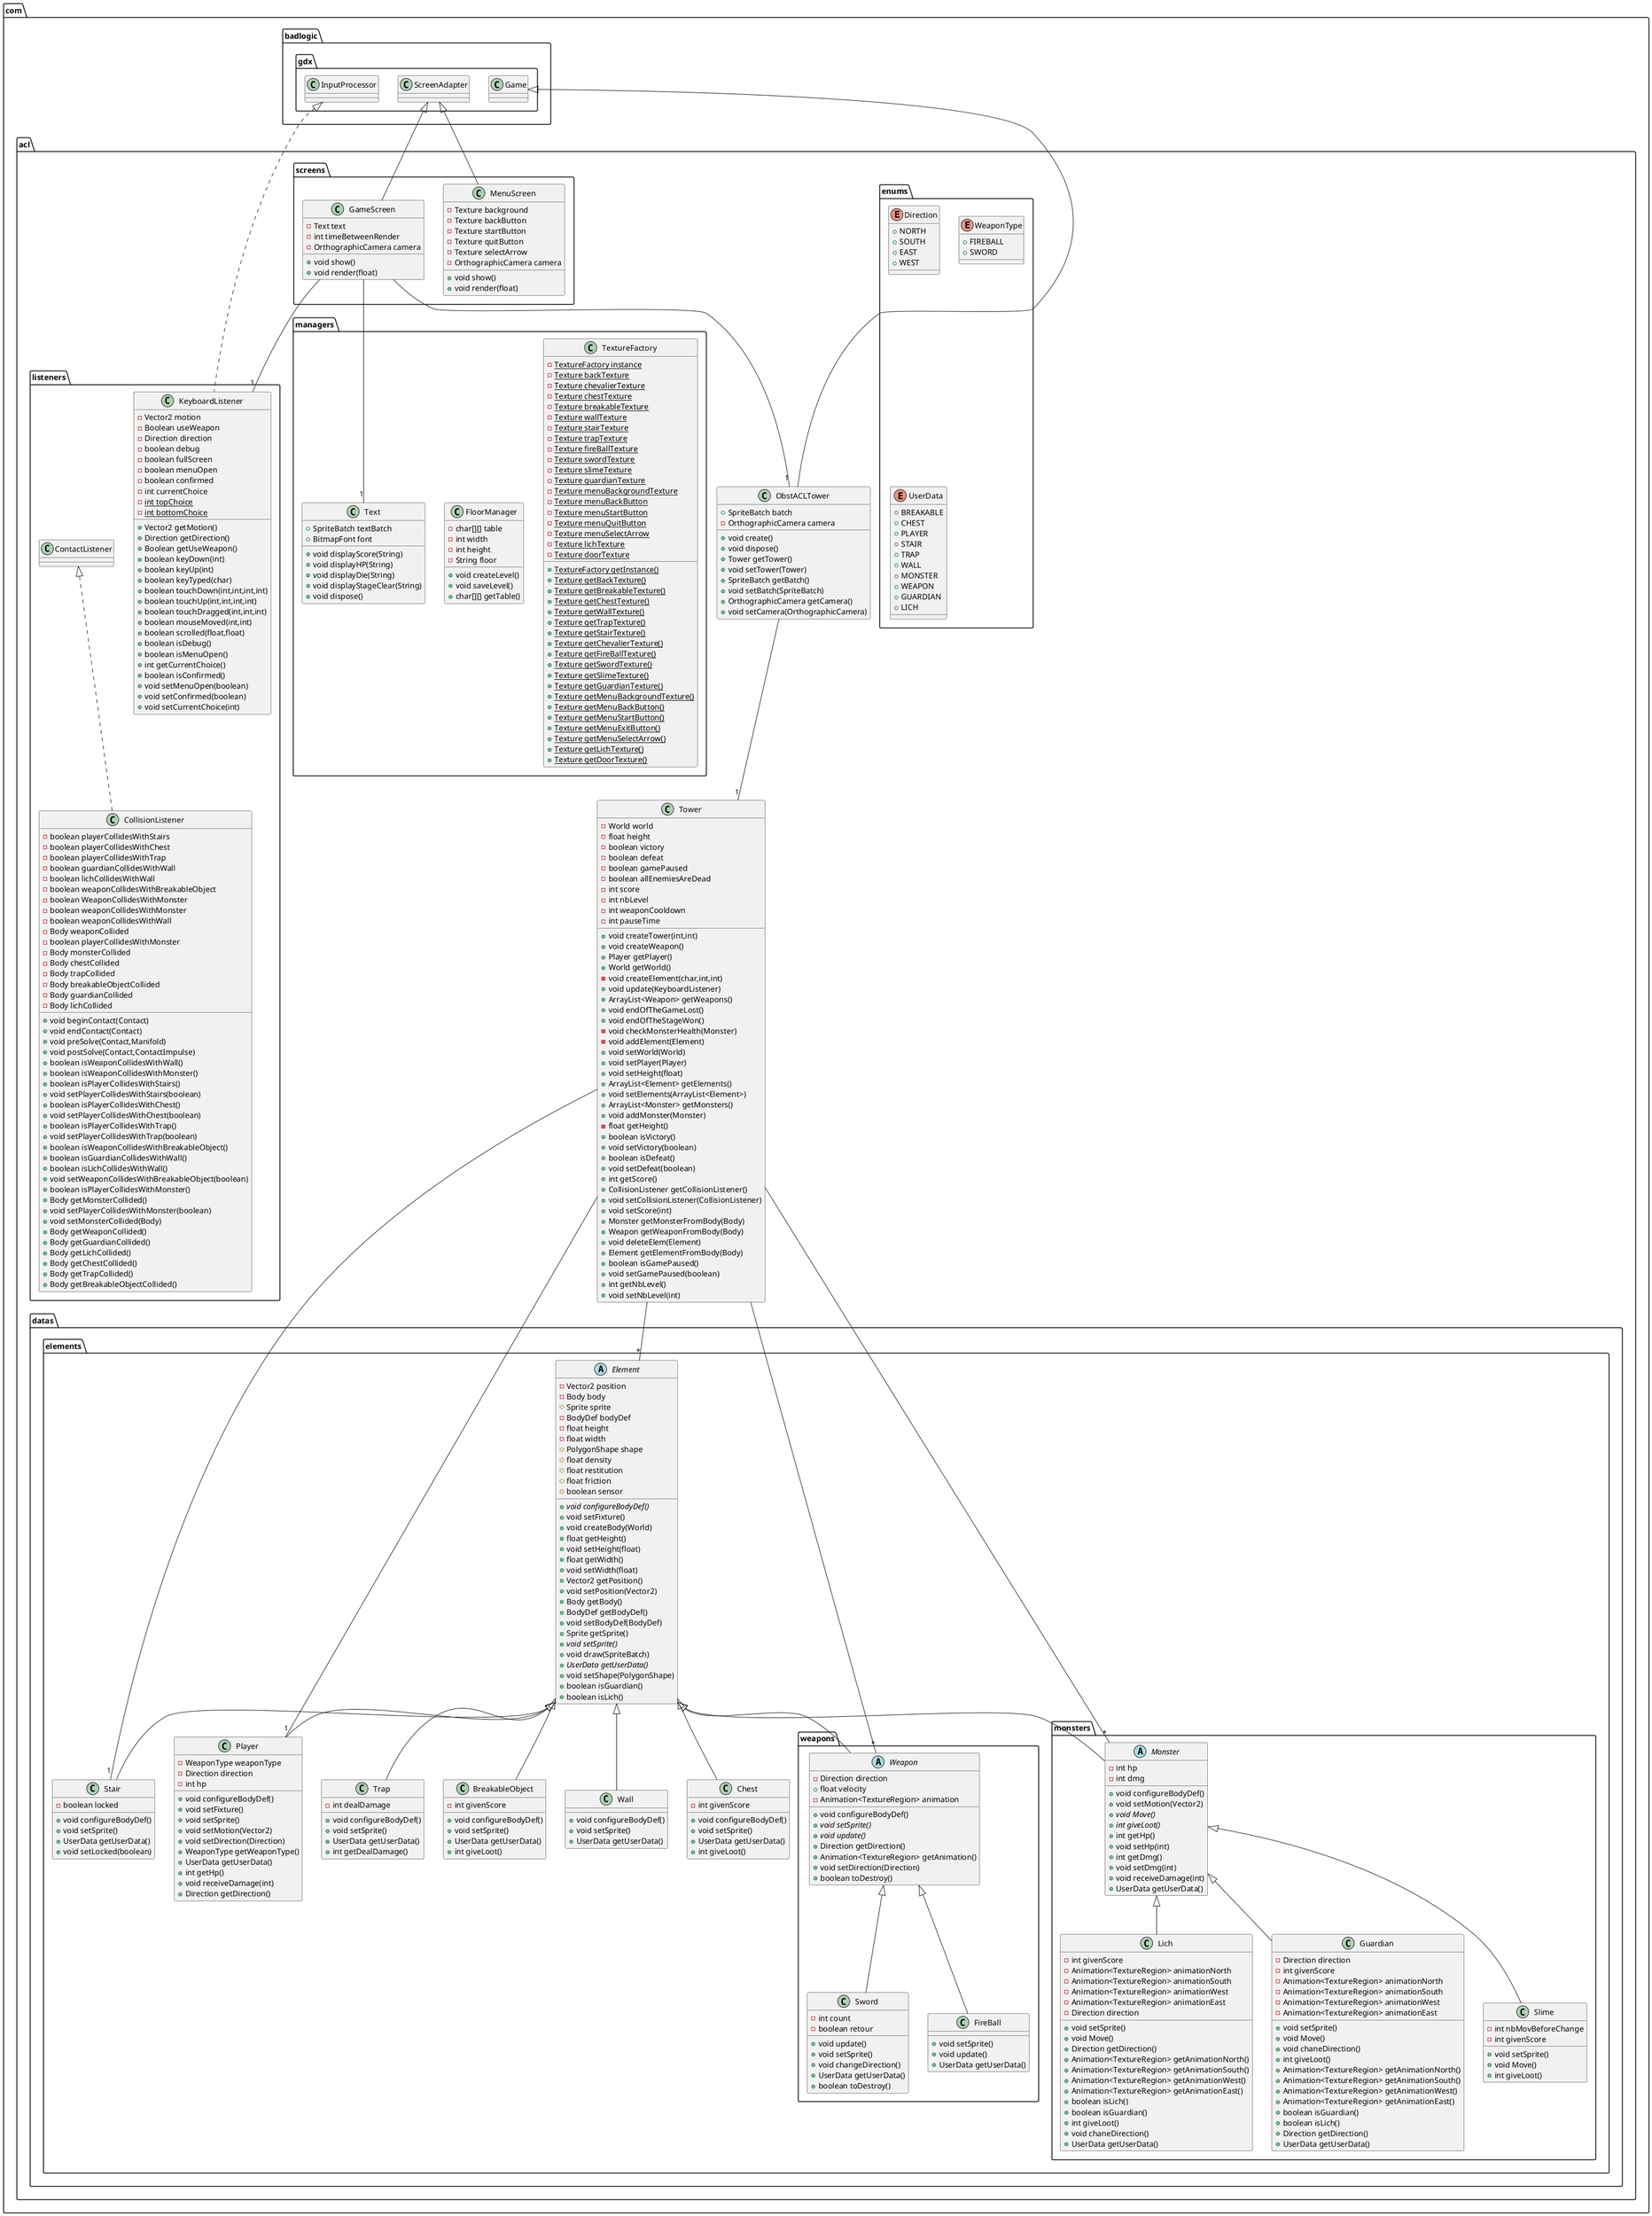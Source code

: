 @startuml
class com.acl.datas.elements.weapons.Sword {
- int count
- boolean retour
+ void update()
+ void setSprite()
+ void changeDirection()
+ UserData getUserData()
+ boolean toDestroy()
}
enum com.acl.enums.Direction {
+  NORTH
+  SOUTH
+  EAST
+  WEST
}
class com.acl.datas.elements.Trap {
- int dealDamage
+ void configureBodyDef()
+ void setSprite()
+ UserData getUserData()
+ int getDealDamage()
}
enum com.acl.enums.WeaponType {
+  FIREBALL
+  SWORD
}
class com.acl.listeners.KeyboardListener {
- Vector2 motion
- Boolean useWeapon
- Direction direction
- boolean debug
- boolean fullScreen
- boolean menuOpen
- boolean confirmed
- int currentChoice
- {static} int topChoice
- {static} int bottomChoice
+ Vector2 getMotion()
+ Direction getDirection()
+ Boolean getUseWeapon()
+ boolean keyDown(int)
+ boolean keyUp(int)
+ boolean keyTyped(char)
+ boolean touchDown(int,int,int,int)
+ boolean touchUp(int,int,int,int)
+ boolean touchDragged(int,int,int)
+ boolean mouseMoved(int,int)
+ boolean scrolled(float,float)
+ boolean isDebug()
+ boolean isMenuOpen()
+ int getCurrentChoice()
+ boolean isConfirmed()
+ void setMenuOpen(boolean)
+ void setConfirmed(boolean)
+ void setCurrentChoice(int)
}
class com.acl.screens.MenuScreen {
- Texture background
- Texture backButton
- Texture startButton
- Texture quitButton
- Texture selectArrow
- OrthographicCamera camera
+ void show()
+ void render(float)
}
enum com.acl.enums.UserData {
+  BREAKABLE
+  CHEST
+  PLAYER
+  STAIR
+  TRAP
+  WALL
+  MONSTER
+  WEAPON
+  GUARDIAN
+  LICH
}
class com.acl.datas.elements.Stair {
- boolean locked
+ void configureBodyDef()
+ void setSprite()
+ UserData getUserData()
+ void setLocked(boolean)
}
abstract class com.acl.datas.elements.monsters.Monster {
- int hp
- int dmg
+ void configureBodyDef()
+ void setMotion(Vector2)
+ {abstract}void Move()
+ {abstract}int giveLoot()
+ int getHp()
+ void setHp(int)
+ int getDmg()
+ void setDmg(int)
+ void receiveDamage(int)
+ UserData getUserData()
}
class com.acl.Tower {
- World world
- float height
- boolean victory
- boolean defeat
- boolean gamePaused
- boolean allEnemiesAreDead
- int score
- int nbLevel
- int weaponCooldown
- int pauseTime
+ void createTower(int,int)
+ void createWeapon()
+ Player getPlayer()
+ World getWorld()
- void createElement(char,int,int)
+ void update(KeyboardListener)
+ ArrayList<Weapon> getWeapons()
+ void endOfTheGameLost()
+ void endOfTheStageWon()
- void checkMonsterHealth(Monster)
- void addElement(Element)
+ void setWorld(World)
+ void setPlayer(Player)
+ void setHeight(float)
+ ArrayList<Element> getElements()
+ void setElements(ArrayList<Element>)
+ ArrayList<Monster> getMonsters()
+ void addMonster(Monster)
- float getHeight()
+ boolean isVictory()
+ void setVictory(boolean)
+ boolean isDefeat()
+ void setDefeat(boolean)
+ int getScore()
+ CollisionListener getCollisionListener()
+ void setCollisionListener(CollisionListener)
+ void setScore(int)
+ Monster getMonsterFromBody(Body)
+ Weapon getWeaponFromBody(Body)
+ void deleteElem(Element)
+ Element getElementFromBody(Body)
+ boolean isGamePaused()
+ void setGamePaused(boolean)
+ int getNbLevel()
+ void setNbLevel(int)
}
abstract class com.acl.datas.elements.weapons.Weapon {
- Direction direction
+ float velocity
- Animation<TextureRegion> animation
+ void configureBodyDef()
+ {abstract}void setSprite()
+ {abstract}void update()
+ Direction getDirection()
+ Animation<TextureRegion> getAnimation()
+ void setDirection(Direction)
+ boolean toDestroy()
}
class com.acl.listeners.CollisionListener {
- boolean playerCollidesWithStairs
- boolean playerCollidesWithChest
- boolean playerCollidesWithTrap
- boolean guardianCollidesWithWall
- boolean lichCollidesWithWall
- boolean weaponCollidesWithBreakableObject
- boolean WeaponCollidesWithMonster
- boolean weaponCollidesWithMonster
- boolean weaponCollidesWithWall
- Body weaponCollided
- boolean playerCollidesWithMonster
- Body monsterCollided
- Body chestCollided
- Body trapCollided
- Body breakableObjectCollided
- Body guardianCollided
- Body lichCollided
+ void beginContact(Contact)
+ void endContact(Contact)
+ void preSolve(Contact,Manifold)
+ void postSolve(Contact,ContactImpulse)
+ boolean isWeaponCollidesWithWall()
+ boolean isWeaponCollidesWithMonster()
+ boolean isPlayerCollidesWithStairs()
+ void setPlayerCollidesWithStairs(boolean)
+ boolean isPlayerCollidesWithChest()
+ void setPlayerCollidesWithChest(boolean)
+ boolean isPlayerCollidesWithTrap()
+ void setPlayerCollidesWithTrap(boolean)
+ boolean isWeaponCollidesWithBreakableObject()
+ boolean isGuardianCollidesWithWall()
+ boolean isLichCollidesWithWall()
+ void setWeaponCollidesWithBreakableObject(boolean)
+ boolean isPlayerCollidesWithMonster()
+ Body getMonsterCollided()
+ void setPlayerCollidesWithMonster(boolean)
+ void setMonsterCollided(Body)
+ Body getWeaponCollided()
+ Body getGuardianCollided()
+ Body getLichCollided()
+ Body getChestCollided()
+ Body getTrapCollided()
+ Body getBreakableObjectCollided()
}
class com.acl.managers.TextureFactory {
- {static} TextureFactory instance
- {static} Texture backTexture
- {static} Texture chevalierTexture
- {static} Texture chestTexture
- {static} Texture breakableTexture
- {static} Texture wallTexture
- {static} Texture stairTexture
- {static} Texture trapTexture
- {static} Texture fireBallTexture
- {static} Texture swordTexture
- {static} Texture slimeTexture
- {static} Texture guardianTexture
- {static} Texture menuBackgroundTexture
- {static} Texture menuBackButton
- {static} Texture menuStartButton
- {static} Texture menuQuitButton
- {static} Texture menuSelectArrow
- {static} Texture lichTexture
- {static} Texture doorTexture
+ {static} TextureFactory getInstance()
+ {static} Texture getBackTexture()
+ {static} Texture getBreakableTexture()
+ {static} Texture getChestTexture()
+ {static} Texture getWallTexture()
+ {static} Texture getTrapTexture()
+ {static} Texture getStairTexture()
+ {static} Texture getChevalierTexture()
+ {static} Texture getFireBallTexture()
+ {static} Texture getSwordTexture()
+ {static} Texture getSlimeTexture()
+ {static} Texture getGuardianTexture()
+ {static} Texture getMenuBackgroundTexture()
+ {static} Texture getMenuBackButton()
+ {static} Texture getMenuStartButton()
+ {static} Texture getMenuExitButton()
+ {static} Texture getMenuSelectArrow()
+ {static} Texture getLichTexture()
+ {static} Texture getDoorTexture()
}
class com.acl.managers.FloorManager {
- char[][] table
- int width
- int height
- String floor
+ void createLevel()
+ void saveLevel()
+ char[][] getTable()
}
class com.acl.datas.elements.Player {
- WeaponType weaponType
- Direction direction
- int hp
+ void configureBodyDef()
+ void setFixture()
+ void setSprite()
+ void setMotion(Vector2)
+ void setDirection(Direction)
+ WeaponType getWeaponType()
+ UserData getUserData()
+ int getHp()
+ void receiveDamage(int)
+ Direction getDirection()
}
class com.acl.ObstACLTower {
+ SpriteBatch batch
- OrthographicCamera camera
+ void create()
+ void dispose()
+ Tower getTower()
+ void setTower(Tower)
+ SpriteBatch getBatch()
+ void setBatch(SpriteBatch)
+ OrthographicCamera getCamera()
+ void setCamera(OrthographicCamera)
}
class com.acl.datas.elements.monsters.Slime {
- int nbMovBeforeChange
- int givenScore
+ void setSprite()
+ void Move()
+ int giveLoot()
}
class com.acl.datas.elements.BreakableObject {
- int givenScore
+ void configureBodyDef()
+ void setSprite()
+ UserData getUserData()
+ int giveLoot()
}
class com.acl.managers.Text {
+ SpriteBatch textBatch
+ BitmapFont font
+ void displayScore(String)
+ void displayHP(String)
+ void displayDie(String)
+ void displayStageClear(String)
+ void dispose()
}
class com.acl.datas.elements.monsters.Lich {
- int givenScore
- Animation<TextureRegion> animationNorth
- Animation<TextureRegion> animationSouth
- Animation<TextureRegion> animationWest
- Animation<TextureRegion> animationEast
- Direction direction
+ void setSprite()
+ void Move()
+ Direction getDirection()
+ Animation<TextureRegion> getAnimationNorth()
+ Animation<TextureRegion> getAnimationSouth()
+ Animation<TextureRegion> getAnimationWest()
+ Animation<TextureRegion> getAnimationEast()
+ boolean isLich()
+ boolean isGuardian()
+ int giveLoot()
+ void chaneDirection()
+ UserData getUserData()
}
class com.acl.datas.elements.weapons.FireBall {
+ void setSprite()
+ void update()
+ UserData getUserData()
}
class com.acl.screens.GameScreen {
- Text text
- int timeBetweenRender
- OrthographicCamera camera
+ void show()
+ void render(float)
}
class com.acl.datas.elements.monsters.Guardian {
- Direction direction
- int givenScore
- Animation<TextureRegion> animationNorth
- Animation<TextureRegion> animationSouth
- Animation<TextureRegion> animationWest
- Animation<TextureRegion> animationEast
+ void setSprite()
+ void Move()
+ void chaneDirection()
+ int giveLoot()
+ Animation<TextureRegion> getAnimationNorth()
+ Animation<TextureRegion> getAnimationSouth()
+ Animation<TextureRegion> getAnimationWest()
+ Animation<TextureRegion> getAnimationEast()
+ boolean isGuardian()
+ boolean isLich()
+ Direction getDirection()
+ UserData getUserData()
}
abstract class com.acl.datas.elements.Element {
- Vector2 position
- Body body
# Sprite sprite
- BodyDef bodyDef
- float height
- float width
# PolygonShape shape
# float density
# float restitution
# float friction
# boolean sensor
+ {abstract}void configureBodyDef()
+ void setFixture()
+ void createBody(World)
+ float getHeight()
+ void setHeight(float)
+ float getWidth()
+ void setWidth(float)
+ Vector2 getPosition()
+ void setPosition(Vector2)
+ Body getBody()
+ BodyDef getBodyDef()
+ void setBodyDef(BodyDef)
+ Sprite getSprite()
+ {abstract}void setSprite()
+ void draw(SpriteBatch)
+ {abstract}UserData getUserData()
+ void setShape(PolygonShape)
+ boolean isGuardian()
+ boolean isLich()
}
class com.acl.datas.elements.Wall {
+ void configureBodyDef()
+ void setSprite()
+ UserData getUserData()
}
class com.acl.datas.elements.Chest {
- int givenScore
+ void configureBodyDef()
+ void setSprite()
+ UserData getUserData()
+ int giveLoot()
}


com.acl.datas.elements.weapons.Weapon <|-- com.acl.datas.elements.weapons.Sword
com.acl.datas.elements.Element <|-- com.acl.datas.elements.Trap
com.badlogic.gdx.InputProcessor <|.. com.acl.listeners.KeyboardListener
com.badlogic.gdx.ScreenAdapter <|-- com.acl.screens.MenuScreen
com.acl.datas.elements.Element <|-- com.acl.datas.elements.Stair
com.acl.datas.elements.Element <|-- com.acl.datas.elements.monsters.Monster
com.acl.datas.elements.Element <|-- com.acl.datas.elements.weapons.Weapon
com.acl.listeners.ContactListener <|.. com.acl.listeners.CollisionListener
com.acl.datas.elements.Element <|-- com.acl.datas.elements.Player
com.badlogic.gdx.Game <|-- com.acl.ObstACLTower
com.acl.datas.elements.monsters.Monster <|-- com.acl.datas.elements.monsters.Slime
com.acl.datas.elements.Element <|-- com.acl.datas.elements.BreakableObject
com.acl.datas.elements.monsters.Monster <|-- com.acl.datas.elements.monsters.Lich
com.acl.datas.elements.weapons.Weapon <|-- com.acl.datas.elements.weapons.FireBall
com.badlogic.gdx.ScreenAdapter <|-- com.acl.screens.GameScreen
com.acl.datas.elements.monsters.Monster <|-- com.acl.datas.elements.monsters.Guardian
com.acl.datas.elements.Element <|-- com.acl.datas.elements.Wall
com.acl.datas.elements.Element <|-- com.acl.datas.elements.Chest
com.acl.Tower -- "*" com.acl.datas.elements.Element
com.acl.Tower -- "*" com.acl.datas.elements.monsters.Monster
com.acl.Tower -- "*" com.acl.datas.elements.weapons.Weapon
com.acl.Tower -- "1" com.acl.datas.elements.Player
com.acl.Tower -- "1" com.acl.datas.elements.Stair
com.acl.screens.GameScreen -- "1" com.acl.ObstACLTower
com.acl.screens.GameScreen -- "1" com.acl.listeners.KeyboardListener
com.acl.screens.GameScreen -- "1" com.acl.managers.Text
com.acl.ObstACLTower -- "1" com.acl.Tower
@enduml